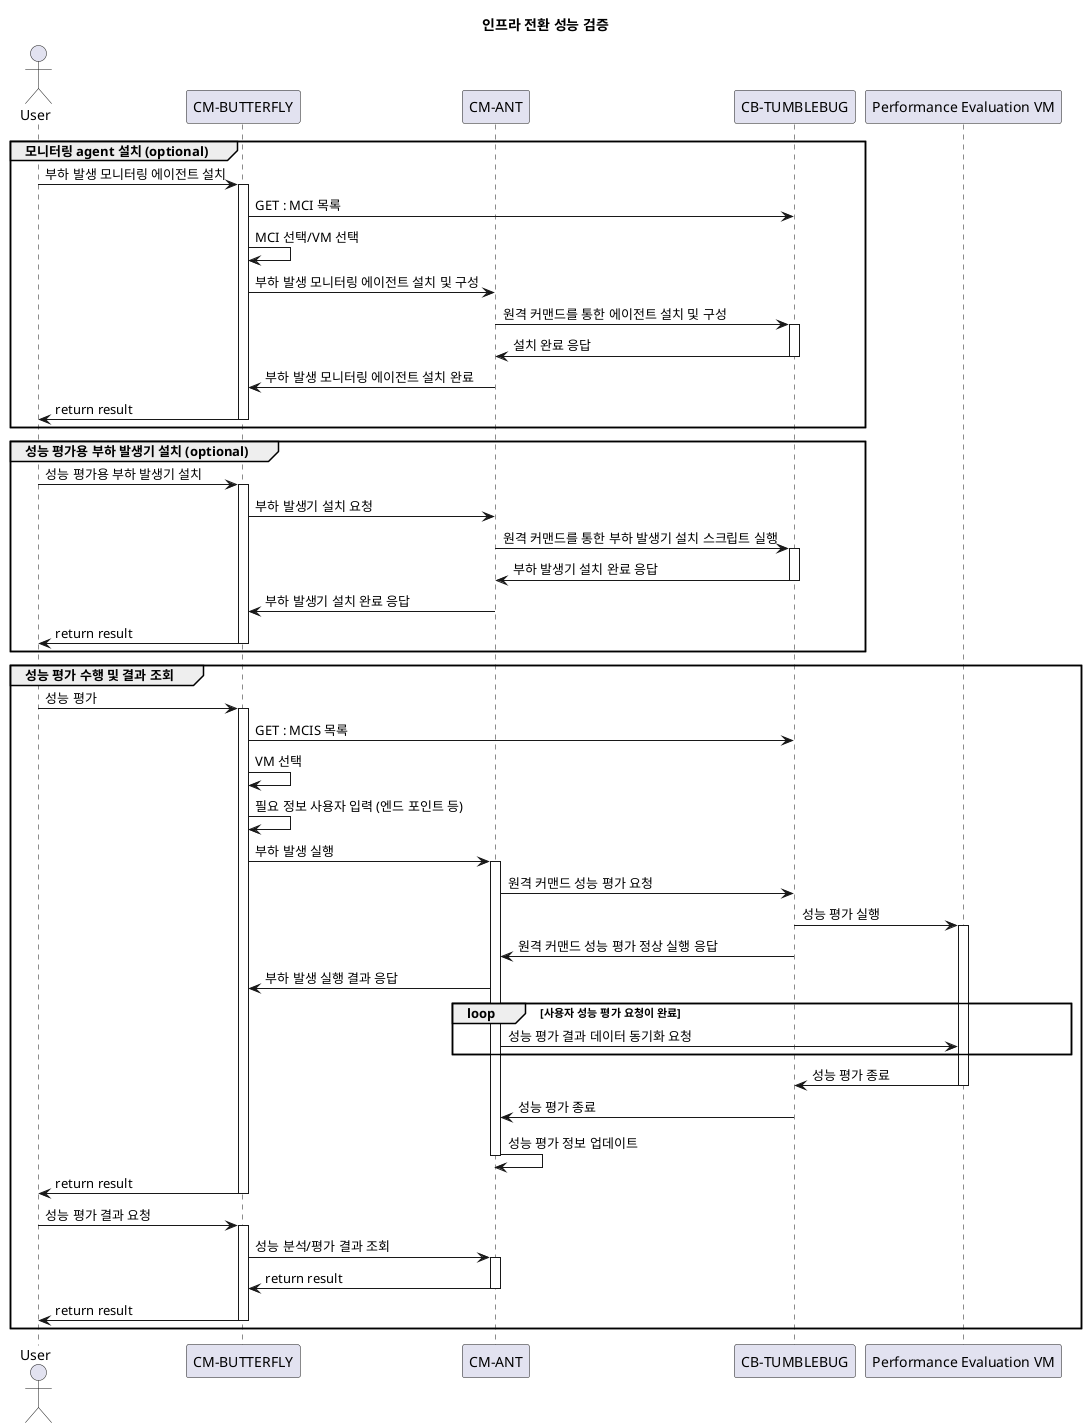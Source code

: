 @startuml

title "인프라 전환 성능 검증"
actor User as EndUser

participant "CM-BUTTERFLY" as butterfly
participant "CM-ANT" as ant
participant "CB-TUMBLEBUG" as tumblebug
participant "Performance Evaluation VM" as pe



' EndUser     -> butterfly ++: 성능 항목 정의/ 설정
' note right
'     성능 항목 정의/ 설정
' end note
'     butterfly         -> ant ++: 성능 평가 항목 목록 조회
'     butterfly         <- ant --: return result
'     butterfly         -> ant ++: 성능 평가 항목 추가,수정 및 삭제
'     butterfly         <- ant --: return result
' EndUser        <- butterfly --: return result


group 모니터링 agent 설치 (optional)
EndUser         -> butterfly ++: 부하 발생 모니터링 에이전트 설치
    butterfly       -> tumblebug : GET : MCI 목록
    butterfly       -> butterfly : MCI 선택/VM 선택
    butterfly       -> ant : 부하 발생 모니터링 에이전트 설치 및 구성
        ant         -> tumblebug ++: 원격 커맨드를 통한 에이전트 설치 및 구성
        ant         <- tumblebug --: 설치 완료 응답
    butterfly <- ant : 부하 발생 모니터링 에이전트 설치 완료
EndUser        <- butterfly --: return result
end



group 성능 평가용 부하 발생기 설치 (optional)
EndUser         -> butterfly ++: 성능 평가용 부하 발생기 설치
    butterfly       -> ant : 부하 발생기 설치 요청
    ant -> tumblebug ++: 원격 커맨드를 통한 부하 발생기 설치 스크립트 실행
    ant <- tumblebug --: 부하 발생기 설치 완료 응답
    butterfly <- ant : 부하 발생기 설치 완료 응답
EndUser        <- butterfly --: return result
end




group 성능 평가 수행 및 결과 조회
EndUser         -> butterfly ++: 성능 평가
    butterfly         -> tumblebug : GET : MCIS 목록
    butterfly         -> butterfly : VM 선택
    butterfly         -> butterfly : 필요 정보 사용자 입력 (엔드 포인트 등)
    butterfly         -> ant ++: 부하 발생 실행
        ant           -> tumblebug : 원격 커맨드 성능 평가 요청
        tumblebug     -> pe ++: 성능 평가 실행
        ant           <- tumblebug : 원격 커맨드 성능 평가 정상 실행 응답
    butterfly         <- ant : 부하 발생 실행 결과 응답

    loop 사용자 성능 평가 요청이 완료
        ant           -> pe : 성능 평가 결과 데이터 동기화 요청
    end
        tumblebug     <- pe --: 성능 평가 종료  
        ant           <- tumblebug : 성능 평가 종료
        ant           -> ant --: 성능 평가 정보 업데이트
EndUser        <- butterfly --: return result

EndUser         -> butterfly ++: 성능 평가 결과 요청
    butterfly         -> ant ++: 성능 분석/평가 결과 조회
    butterfly         <- ant --: return result
EndUser        <- butterfly --: return result
end


@enduml

